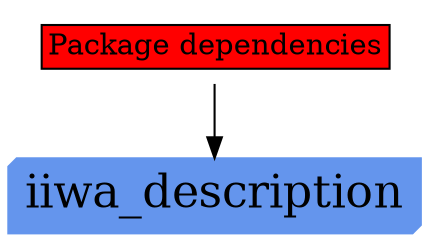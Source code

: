 digraph PkgGenerationGraph {
nodesep=0.1;
node [ shape=plaintext];
iiwa_description [ shape=box3d style=filled color="#6495ED" fontsize=22];
find_package [ label=<<table BGCOLOR="#FFFFFF" BORDER="0" CELLBORDER="1" CELLSPACING="0">
  <tr>
    <td ALIGN="CENTER" BGCOLOR="#FF0000" COLSPAN="1">Package dependencies</td>
  </tr>
</table>
>];
find_package -> iiwa_description;
}
